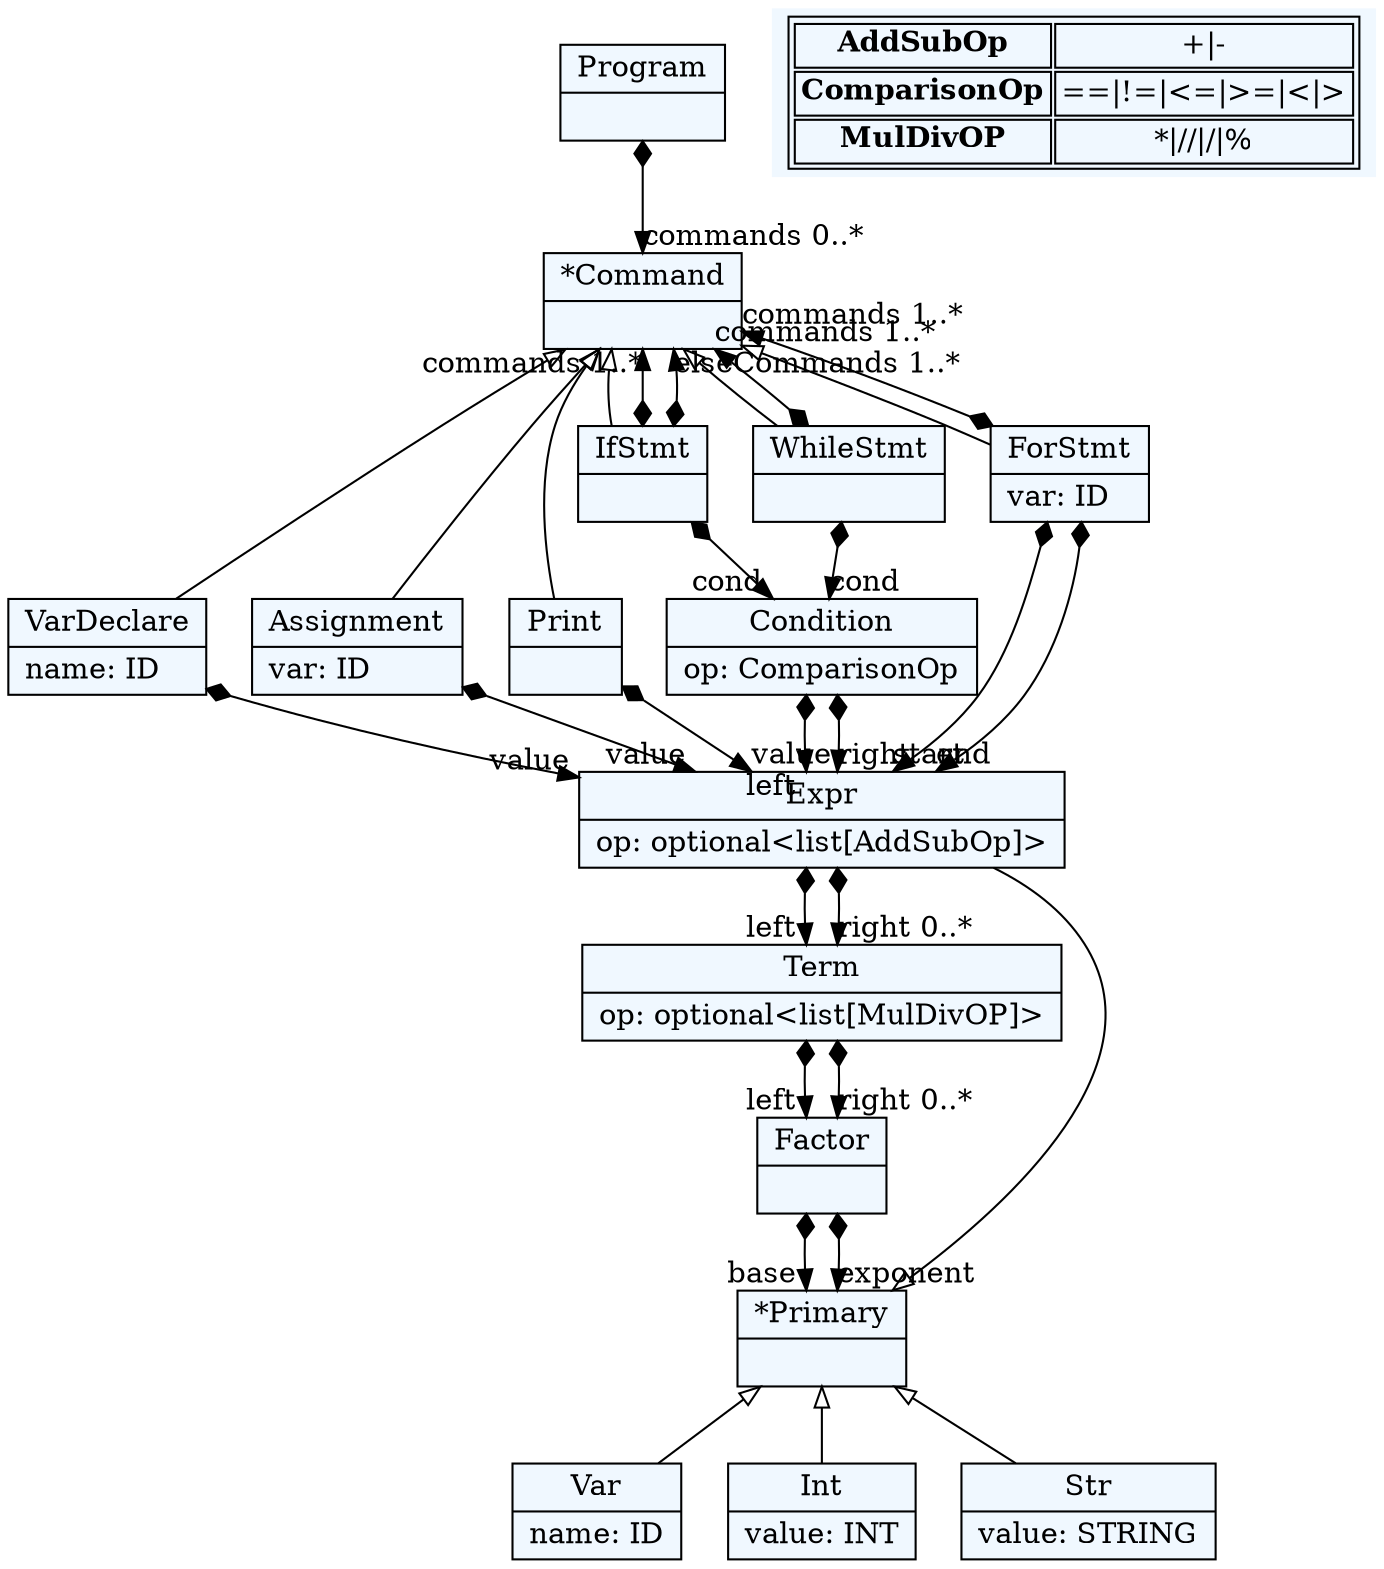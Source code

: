 
    digraph textX {
    fontname = "Bitstream Vera Sans"
    fontsize = 8
    node[
        shape=record,
        style=filled,
        fillcolor=aliceblue
    ]
    nodesep = 0.3
    edge[dir=black,arrowtail=empty]


2488124212960[ label="{Program|}"]

2488123836688[ label="{*Command|}"]

2488123838288[ label="{VarDeclare|name: ID\l}"]

2488123662128[ label="{Assignment|var: ID\l}"]

2488123662736[ label="{Print|}"]

2488123535248[ label="{Expr|op: optional\<list[AddSubOp]\>\l}"]

2488123484880[ label="{Term|op: optional\<list[MulDivOP]\>\l}"]

2488123501648[ label="{Factor|}"]

2488098075856[ label="{*Primary|}"]

2488098076096[ label="{Var|name: ID\l}"]

2488124131376[ label="{Int|value: INT\l}"]

2488124131152[ label="{Str|value: STRING\l}"]

2488097775376[ label="{Condition|op: ComparisonOp\l}"]

2488097774416[ label="{IfStmt|}"]

2488123788816[ label="{WhileStmt|}"]

2488123790224[ label="{ForStmt|var: ID\l}"]



2488124212960 -> 2488123836688[arrowtail=diamond, dir=both, headlabel="commands 0..*"]
2488123836688 -> 2488123838288 [dir=back]
2488123836688 -> 2488123662736 [dir=back]
2488123836688 -> 2488097774416 [dir=back]
2488123836688 -> 2488123788816 [dir=back]
2488123836688 -> 2488123790224 [dir=back]
2488123836688 -> 2488123662128 [dir=back]
2488123838288 -> 2488123535248[arrowtail=diamond, dir=both, headlabel="value "]
2488123662128 -> 2488123535248[arrowtail=diamond, dir=both, headlabel="value "]
2488123662736 -> 2488123535248[arrowtail=diamond, dir=both, headlabel="value "]
2488123535248 -> 2488123484880[arrowtail=diamond, dir=both, headlabel="left "]
2488123535248 -> 2488123484880[arrowtail=diamond, dir=both, headlabel="right 0..*"]
2488123484880 -> 2488123501648[arrowtail=diamond, dir=both, headlabel="left "]
2488123484880 -> 2488123501648[arrowtail=diamond, dir=both, headlabel="right 0..*"]
2488123501648 -> 2488098075856[arrowtail=diamond, dir=both, headlabel="base "]
2488123501648 -> 2488098075856[arrowtail=diamond, dir=both, headlabel="exponent "]
2488098075856 -> 2488124131376 [dir=back]
2488098075856 -> 2488098076096 [dir=back]
2488098075856 -> 2488124131152 [dir=back]
2488098075856 -> 2488123535248 [dir=back]
2488097775376 -> 2488123535248[arrowtail=diamond, dir=both, headlabel="left "]
2488097775376 -> 2488123535248[arrowtail=diamond, dir=both, headlabel="right "]
2488097774416 -> 2488097775376[arrowtail=diamond, dir=both, headlabel="cond "]
2488097774416 -> 2488123836688[arrowtail=diamond, dir=both, headlabel="commands 1..*"]
2488097774416 -> 2488123836688[arrowtail=diamond, dir=both, headlabel="elseCommands 1..*"]
2488123788816 -> 2488097775376[arrowtail=diamond, dir=both, headlabel="cond "]
2488123788816 -> 2488123836688[arrowtail=diamond, dir=both, headlabel="commands 1..*"]
2488123790224 -> 2488123535248[arrowtail=diamond, dir=both, headlabel="start "]
2488123790224 -> 2488123535248[arrowtail=diamond, dir=both, headlabel="end "]
2488123790224 -> 2488123836688[arrowtail=diamond, dir=both, headlabel="commands 1..*"]
match_rules [ shape=plaintext, label=< <table>
	<tr>
		<td><b>AddSubOp</b></td><td>+|-</td>
	</tr>
	<tr>
		<td><b>ComparisonOp</b></td><td>==|!=|&lt;=|&gt;=|&lt;|&gt;</td>
	</tr>
	<tr>
		<td><b>MulDivOP</b></td><td>*|//|/|%</td>
	</tr>
</table> >]


}
